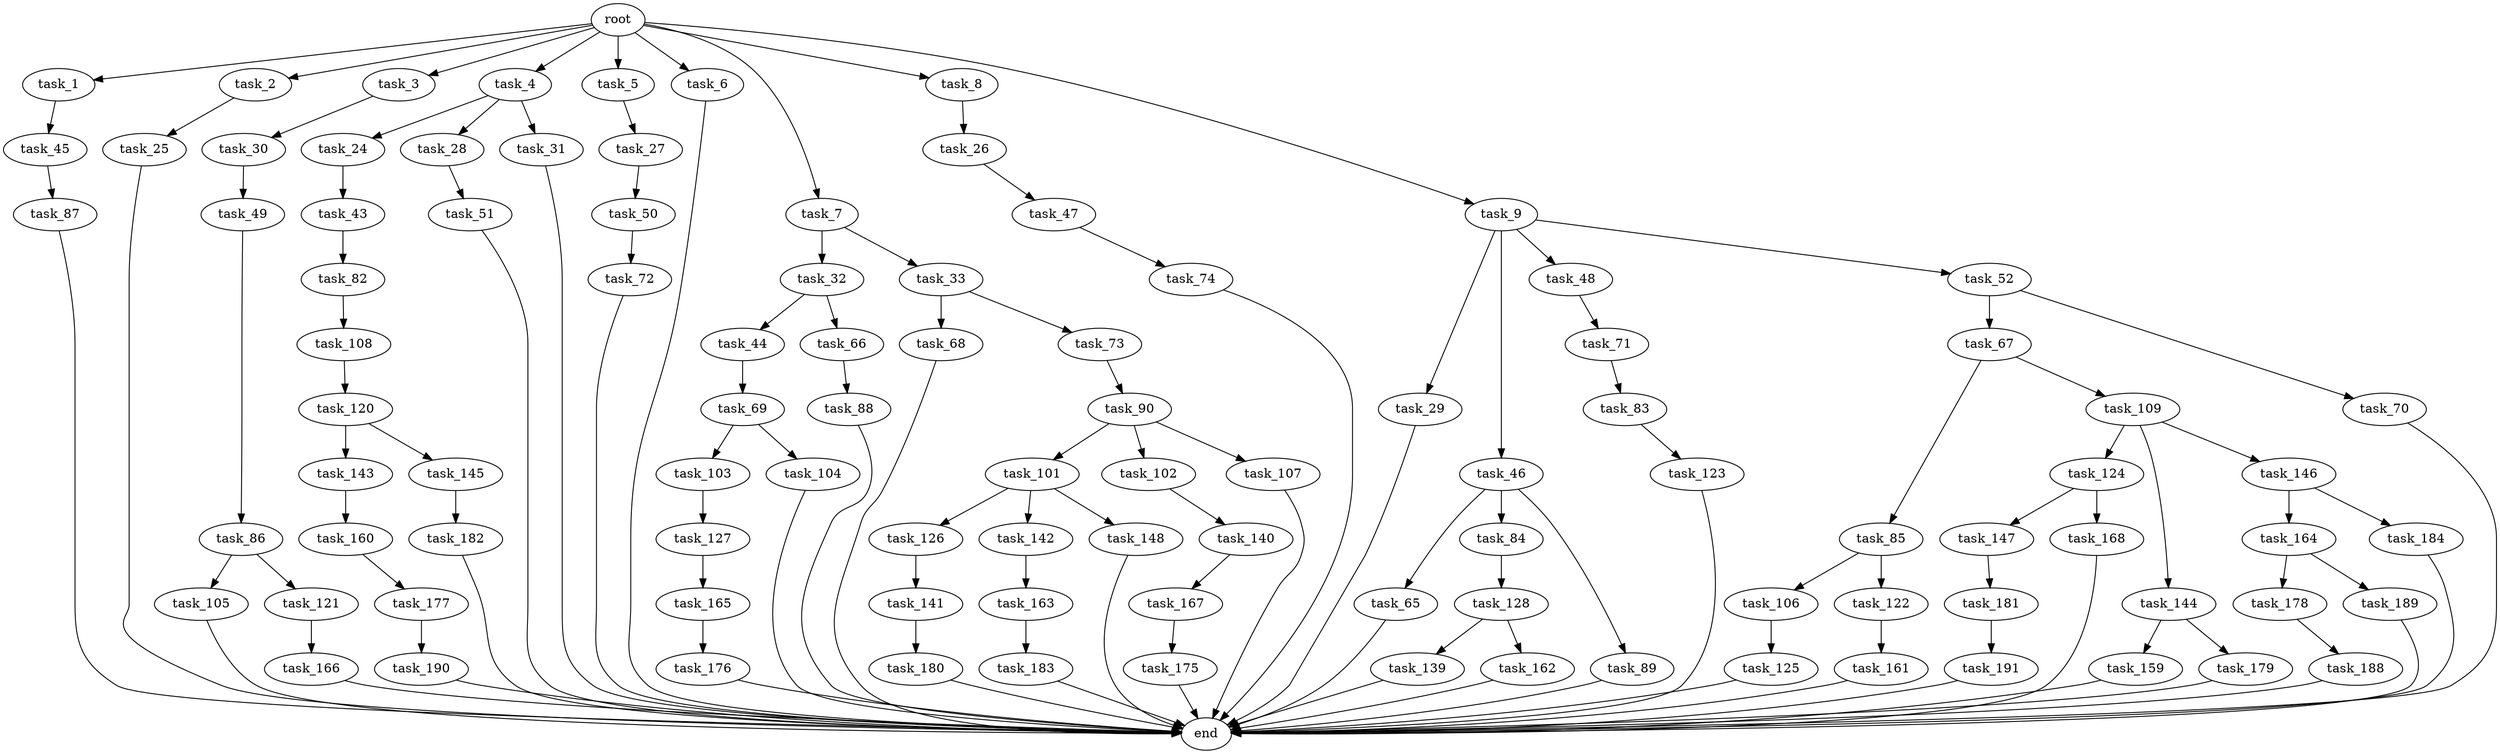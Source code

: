 digraph G {
  root [size="0.000000"];
  task_1 [size="1024.000000"];
  task_2 [size="1024.000000"];
  task_3 [size="1024.000000"];
  task_4 [size="1024.000000"];
  task_5 [size="1024.000000"];
  task_6 [size="1024.000000"];
  task_7 [size="1024.000000"];
  task_8 [size="1024.000000"];
  task_9 [size="1024.000000"];
  task_24 [size="34359738368.000000"];
  task_25 [size="858993459200.000000"];
  task_26 [size="137438953472.000000"];
  task_27 [size="695784701952.000000"];
  task_28 [size="34359738368.000000"];
  task_29 [size="420906795008.000000"];
  task_30 [size="214748364800.000000"];
  task_31 [size="34359738368.000000"];
  task_32 [size="34359738368.000000"];
  task_33 [size="34359738368.000000"];
  task_43 [size="137438953472.000000"];
  task_44 [size="549755813888.000000"];
  task_45 [size="858993459200.000000"];
  task_46 [size="420906795008.000000"];
  task_47 [size="549755813888.000000"];
  task_48 [size="420906795008.000000"];
  task_49 [size="695784701952.000000"];
  task_50 [size="549755813888.000000"];
  task_51 [size="34359738368.000000"];
  task_52 [size="420906795008.000000"];
  task_65 [size="549755813888.000000"];
  task_66 [size="549755813888.000000"];
  task_67 [size="137438953472.000000"];
  task_68 [size="858993459200.000000"];
  task_69 [size="137438953472.000000"];
  task_70 [size="137438953472.000000"];
  task_71 [size="77309411328.000000"];
  task_72 [size="309237645312.000000"];
  task_73 [size="858993459200.000000"];
  task_74 [size="309237645312.000000"];
  task_82 [size="309237645312.000000"];
  task_83 [size="549755813888.000000"];
  task_84 [size="549755813888.000000"];
  task_85 [size="214748364800.000000"];
  task_86 [size="309237645312.000000"];
  task_87 [size="309237645312.000000"];
  task_88 [size="34359738368.000000"];
  task_89 [size="549755813888.000000"];
  task_90 [size="858993459200.000000"];
  task_101 [size="309237645312.000000"];
  task_102 [size="309237645312.000000"];
  task_103 [size="137438953472.000000"];
  task_104 [size="137438953472.000000"];
  task_105 [size="549755813888.000000"];
  task_106 [size="34359738368.000000"];
  task_107 [size="309237645312.000000"];
  task_108 [size="549755813888.000000"];
  task_109 [size="214748364800.000000"];
  task_120 [size="77309411328.000000"];
  task_121 [size="549755813888.000000"];
  task_122 [size="34359738368.000000"];
  task_123 [size="309237645312.000000"];
  task_124 [size="137438953472.000000"];
  task_125 [size="137438953472.000000"];
  task_126 [size="858993459200.000000"];
  task_127 [size="214748364800.000000"];
  task_128 [size="34359738368.000000"];
  task_139 [size="137438953472.000000"];
  task_140 [size="137438953472.000000"];
  task_141 [size="137438953472.000000"];
  task_142 [size="858993459200.000000"];
  task_143 [size="137438953472.000000"];
  task_144 [size="137438953472.000000"];
  task_145 [size="137438953472.000000"];
  task_146 [size="137438953472.000000"];
  task_147 [size="34359738368.000000"];
  task_148 [size="858993459200.000000"];
  task_159 [size="34359738368.000000"];
  task_160 [size="695784701952.000000"];
  task_161 [size="309237645312.000000"];
  task_162 [size="137438953472.000000"];
  task_163 [size="549755813888.000000"];
  task_164 [size="214748364800.000000"];
  task_165 [size="695784701952.000000"];
  task_166 [size="309237645312.000000"];
  task_167 [size="420906795008.000000"];
  task_168 [size="34359738368.000000"];
  task_175 [size="77309411328.000000"];
  task_176 [size="695784701952.000000"];
  task_177 [size="137438953472.000000"];
  task_178 [size="549755813888.000000"];
  task_179 [size="34359738368.000000"];
  task_180 [size="137438953472.000000"];
  task_181 [size="137438953472.000000"];
  task_182 [size="214748364800.000000"];
  task_183 [size="137438953472.000000"];
  task_184 [size="214748364800.000000"];
  task_188 [size="34359738368.000000"];
  task_189 [size="549755813888.000000"];
  task_190 [size="137438953472.000000"];
  task_191 [size="858993459200.000000"];
  end [size="0.000000"];

  root -> task_1 [size="1.000000"];
  root -> task_2 [size="1.000000"];
  root -> task_3 [size="1.000000"];
  root -> task_4 [size="1.000000"];
  root -> task_5 [size="1.000000"];
  root -> task_6 [size="1.000000"];
  root -> task_7 [size="1.000000"];
  root -> task_8 [size="1.000000"];
  root -> task_9 [size="1.000000"];
  task_1 -> task_45 [size="838860800.000000"];
  task_2 -> task_25 [size="838860800.000000"];
  task_3 -> task_30 [size="209715200.000000"];
  task_4 -> task_24 [size="33554432.000000"];
  task_4 -> task_28 [size="33554432.000000"];
  task_4 -> task_31 [size="33554432.000000"];
  task_5 -> task_27 [size="679477248.000000"];
  task_6 -> end [size="1.000000"];
  task_7 -> task_32 [size="33554432.000000"];
  task_7 -> task_33 [size="33554432.000000"];
  task_8 -> task_26 [size="134217728.000000"];
  task_9 -> task_29 [size="411041792.000000"];
  task_9 -> task_46 [size="411041792.000000"];
  task_9 -> task_48 [size="411041792.000000"];
  task_9 -> task_52 [size="411041792.000000"];
  task_24 -> task_43 [size="134217728.000000"];
  task_25 -> end [size="1.000000"];
  task_26 -> task_47 [size="536870912.000000"];
  task_27 -> task_50 [size="536870912.000000"];
  task_28 -> task_51 [size="33554432.000000"];
  task_29 -> end [size="1.000000"];
  task_30 -> task_49 [size="679477248.000000"];
  task_31 -> end [size="1.000000"];
  task_32 -> task_44 [size="536870912.000000"];
  task_32 -> task_66 [size="536870912.000000"];
  task_33 -> task_68 [size="838860800.000000"];
  task_33 -> task_73 [size="838860800.000000"];
  task_43 -> task_82 [size="301989888.000000"];
  task_44 -> task_69 [size="134217728.000000"];
  task_45 -> task_87 [size="301989888.000000"];
  task_46 -> task_65 [size="536870912.000000"];
  task_46 -> task_84 [size="536870912.000000"];
  task_46 -> task_89 [size="536870912.000000"];
  task_47 -> task_74 [size="301989888.000000"];
  task_48 -> task_71 [size="75497472.000000"];
  task_49 -> task_86 [size="301989888.000000"];
  task_50 -> task_72 [size="301989888.000000"];
  task_51 -> end [size="1.000000"];
  task_52 -> task_67 [size="134217728.000000"];
  task_52 -> task_70 [size="134217728.000000"];
  task_65 -> end [size="1.000000"];
  task_66 -> task_88 [size="33554432.000000"];
  task_67 -> task_85 [size="209715200.000000"];
  task_67 -> task_109 [size="209715200.000000"];
  task_68 -> end [size="1.000000"];
  task_69 -> task_103 [size="134217728.000000"];
  task_69 -> task_104 [size="134217728.000000"];
  task_70 -> end [size="1.000000"];
  task_71 -> task_83 [size="536870912.000000"];
  task_72 -> end [size="1.000000"];
  task_73 -> task_90 [size="838860800.000000"];
  task_74 -> end [size="1.000000"];
  task_82 -> task_108 [size="536870912.000000"];
  task_83 -> task_123 [size="301989888.000000"];
  task_84 -> task_128 [size="33554432.000000"];
  task_85 -> task_106 [size="33554432.000000"];
  task_85 -> task_122 [size="33554432.000000"];
  task_86 -> task_105 [size="536870912.000000"];
  task_86 -> task_121 [size="536870912.000000"];
  task_87 -> end [size="1.000000"];
  task_88 -> end [size="1.000000"];
  task_89 -> end [size="1.000000"];
  task_90 -> task_101 [size="301989888.000000"];
  task_90 -> task_102 [size="301989888.000000"];
  task_90 -> task_107 [size="301989888.000000"];
  task_101 -> task_126 [size="838860800.000000"];
  task_101 -> task_142 [size="838860800.000000"];
  task_101 -> task_148 [size="838860800.000000"];
  task_102 -> task_140 [size="134217728.000000"];
  task_103 -> task_127 [size="209715200.000000"];
  task_104 -> end [size="1.000000"];
  task_105 -> end [size="1.000000"];
  task_106 -> task_125 [size="134217728.000000"];
  task_107 -> end [size="1.000000"];
  task_108 -> task_120 [size="75497472.000000"];
  task_109 -> task_124 [size="134217728.000000"];
  task_109 -> task_144 [size="134217728.000000"];
  task_109 -> task_146 [size="134217728.000000"];
  task_120 -> task_143 [size="134217728.000000"];
  task_120 -> task_145 [size="134217728.000000"];
  task_121 -> task_166 [size="301989888.000000"];
  task_122 -> task_161 [size="301989888.000000"];
  task_123 -> end [size="1.000000"];
  task_124 -> task_147 [size="33554432.000000"];
  task_124 -> task_168 [size="33554432.000000"];
  task_125 -> end [size="1.000000"];
  task_126 -> task_141 [size="134217728.000000"];
  task_127 -> task_165 [size="679477248.000000"];
  task_128 -> task_139 [size="134217728.000000"];
  task_128 -> task_162 [size="134217728.000000"];
  task_139 -> end [size="1.000000"];
  task_140 -> task_167 [size="411041792.000000"];
  task_141 -> task_180 [size="134217728.000000"];
  task_142 -> task_163 [size="536870912.000000"];
  task_143 -> task_160 [size="679477248.000000"];
  task_144 -> task_159 [size="33554432.000000"];
  task_144 -> task_179 [size="33554432.000000"];
  task_145 -> task_182 [size="209715200.000000"];
  task_146 -> task_164 [size="209715200.000000"];
  task_146 -> task_184 [size="209715200.000000"];
  task_147 -> task_181 [size="134217728.000000"];
  task_148 -> end [size="1.000000"];
  task_159 -> end [size="1.000000"];
  task_160 -> task_177 [size="134217728.000000"];
  task_161 -> end [size="1.000000"];
  task_162 -> end [size="1.000000"];
  task_163 -> task_183 [size="134217728.000000"];
  task_164 -> task_178 [size="536870912.000000"];
  task_164 -> task_189 [size="536870912.000000"];
  task_165 -> task_176 [size="679477248.000000"];
  task_166 -> end [size="1.000000"];
  task_167 -> task_175 [size="75497472.000000"];
  task_168 -> end [size="1.000000"];
  task_175 -> end [size="1.000000"];
  task_176 -> end [size="1.000000"];
  task_177 -> task_190 [size="134217728.000000"];
  task_178 -> task_188 [size="33554432.000000"];
  task_179 -> end [size="1.000000"];
  task_180 -> end [size="1.000000"];
  task_181 -> task_191 [size="838860800.000000"];
  task_182 -> end [size="1.000000"];
  task_183 -> end [size="1.000000"];
  task_184 -> end [size="1.000000"];
  task_188 -> end [size="1.000000"];
  task_189 -> end [size="1.000000"];
  task_190 -> end [size="1.000000"];
  task_191 -> end [size="1.000000"];
}
